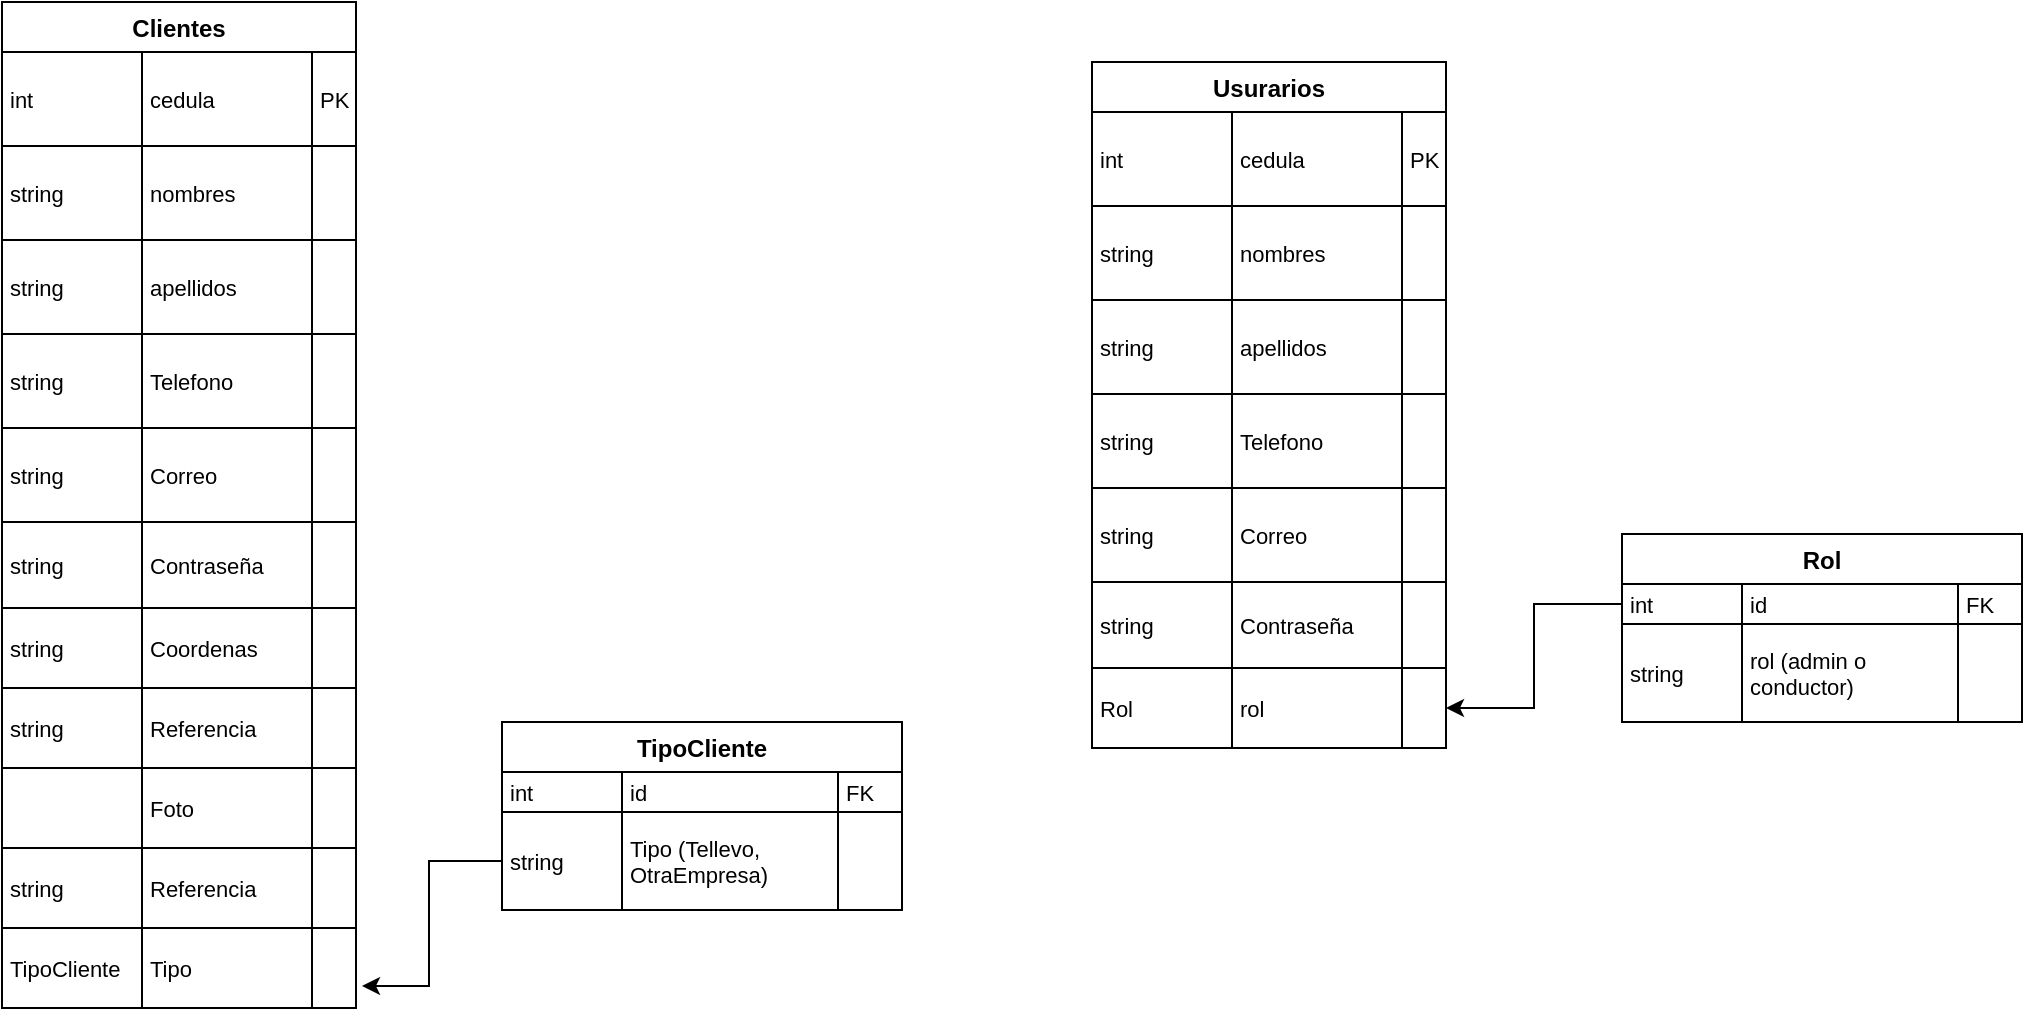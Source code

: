 <mxfile version="28.2.4">
  <diagram name="Página-1" id="7kbjnH90rXWXb_VcY0Fk">
    <mxGraphModel dx="1938" dy="1634" grid="1" gridSize="10" guides="1" tooltips="1" connect="1" arrows="1" fold="1" page="1" pageScale="1" pageWidth="827" pageHeight="1169" math="0" shadow="0">
      <root>
        <mxCell id="0" />
        <mxCell id="1" parent="0" />
        <mxCell id="Yz3n3Q3l3AvT9BNRFwYG-68" value="TipoCliente" style="shape=table;startSize=25;container=1;collapsible=0;childLayout=tableLayout;fixedRows=1;rowLines=1;fontStyle=1;align=center;resizeLast=1;" parent="1" vertex="1">
          <mxGeometry x="30" y="-100" width="200" height="94" as="geometry" />
        </mxCell>
        <mxCell id="Yz3n3Q3l3AvT9BNRFwYG-69" style="shape=tableRow;horizontal=0;startSize=0;swimlaneHead=0;swimlaneBody=0;fillColor=none;collapsible=0;dropTarget=0;points=[[0,0.5],[1,0.5]];portConstraint=eastwest;top=0;left=0;right=0;bottom=0;" parent="Yz3n3Q3l3AvT9BNRFwYG-68" vertex="1">
          <mxGeometry y="25" width="200" height="20" as="geometry" />
        </mxCell>
        <mxCell id="Yz3n3Q3l3AvT9BNRFwYG-70" value="int" style="shape=partialRectangle;connectable=0;fillColor=none;top=0;left=0;bottom=0;right=0;align=left;spacingLeft=2;overflow=hidden;fontSize=11;" parent="Yz3n3Q3l3AvT9BNRFwYG-69" vertex="1">
          <mxGeometry width="60" height="20" as="geometry">
            <mxRectangle width="60" height="20" as="alternateBounds" />
          </mxGeometry>
        </mxCell>
        <mxCell id="Yz3n3Q3l3AvT9BNRFwYG-71" value="id" style="shape=partialRectangle;connectable=0;fillColor=none;top=0;left=0;bottom=0;right=0;align=left;spacingLeft=2;overflow=hidden;fontSize=11;" parent="Yz3n3Q3l3AvT9BNRFwYG-69" vertex="1">
          <mxGeometry x="60" width="108" height="20" as="geometry">
            <mxRectangle width="108" height="20" as="alternateBounds" />
          </mxGeometry>
        </mxCell>
        <mxCell id="Yz3n3Q3l3AvT9BNRFwYG-72" value="FK" style="shape=partialRectangle;connectable=0;fillColor=none;top=0;left=0;bottom=0;right=0;align=left;spacingLeft=2;overflow=hidden;fontSize=11;" parent="Yz3n3Q3l3AvT9BNRFwYG-69" vertex="1">
          <mxGeometry x="168" width="32" height="20" as="geometry">
            <mxRectangle width="32" height="20" as="alternateBounds" />
          </mxGeometry>
        </mxCell>
        <mxCell id="Yz3n3Q3l3AvT9BNRFwYG-73" style="shape=tableRow;horizontal=0;startSize=0;swimlaneHead=0;swimlaneBody=0;fillColor=none;collapsible=0;dropTarget=0;points=[[0,0.5],[1,0.5]];portConstraint=eastwest;top=0;left=0;right=0;bottom=0;" parent="Yz3n3Q3l3AvT9BNRFwYG-68" vertex="1">
          <mxGeometry y="45" width="200" height="49" as="geometry" />
        </mxCell>
        <mxCell id="Yz3n3Q3l3AvT9BNRFwYG-74" value="string" style="shape=partialRectangle;connectable=0;fillColor=none;top=0;left=0;bottom=0;right=0;align=left;spacingLeft=2;overflow=hidden;fontSize=11;" parent="Yz3n3Q3l3AvT9BNRFwYG-73" vertex="1">
          <mxGeometry width="60" height="49" as="geometry">
            <mxRectangle width="60" height="49" as="alternateBounds" />
          </mxGeometry>
        </mxCell>
        <mxCell id="Yz3n3Q3l3AvT9BNRFwYG-75" value="Tipo (Tellevo, &#xa;OtraEmpresa)" style="shape=partialRectangle;connectable=0;fillColor=none;top=0;left=0;bottom=0;right=0;align=left;spacingLeft=2;overflow=hidden;fontSize=11;" parent="Yz3n3Q3l3AvT9BNRFwYG-73" vertex="1">
          <mxGeometry x="60" width="108" height="49" as="geometry">
            <mxRectangle width="108" height="49" as="alternateBounds" />
          </mxGeometry>
        </mxCell>
        <mxCell id="Yz3n3Q3l3AvT9BNRFwYG-76" value="" style="shape=partialRectangle;connectable=0;fillColor=none;top=0;left=0;bottom=0;right=0;align=left;spacingLeft=2;overflow=hidden;fontSize=11;" parent="Yz3n3Q3l3AvT9BNRFwYG-73" vertex="1">
          <mxGeometry x="168" width="32" height="49" as="geometry">
            <mxRectangle width="32" height="49" as="alternateBounds" />
          </mxGeometry>
        </mxCell>
        <mxCell id="Yz3n3Q3l3AvT9BNRFwYG-190" value="Rol" style="shape=table;startSize=25;container=1;collapsible=0;childLayout=tableLayout;fixedRows=1;rowLines=1;fontStyle=1;align=center;resizeLast=1;" parent="1" vertex="1">
          <mxGeometry x="590" y="-194" width="200" height="94" as="geometry" />
        </mxCell>
        <mxCell id="Yz3n3Q3l3AvT9BNRFwYG-191" style="shape=tableRow;horizontal=0;startSize=0;swimlaneHead=0;swimlaneBody=0;fillColor=none;collapsible=0;dropTarget=0;points=[[0,0.5],[1,0.5]];portConstraint=eastwest;top=0;left=0;right=0;bottom=0;" parent="Yz3n3Q3l3AvT9BNRFwYG-190" vertex="1">
          <mxGeometry y="25" width="200" height="20" as="geometry" />
        </mxCell>
        <mxCell id="Yz3n3Q3l3AvT9BNRFwYG-192" value="int" style="shape=partialRectangle;connectable=0;fillColor=none;top=0;left=0;bottom=0;right=0;align=left;spacingLeft=2;overflow=hidden;fontSize=11;" parent="Yz3n3Q3l3AvT9BNRFwYG-191" vertex="1">
          <mxGeometry width="60" height="20" as="geometry">
            <mxRectangle width="60" height="20" as="alternateBounds" />
          </mxGeometry>
        </mxCell>
        <mxCell id="Yz3n3Q3l3AvT9BNRFwYG-193" value="id" style="shape=partialRectangle;connectable=0;fillColor=none;top=0;left=0;bottom=0;right=0;align=left;spacingLeft=2;overflow=hidden;fontSize=11;" parent="Yz3n3Q3l3AvT9BNRFwYG-191" vertex="1">
          <mxGeometry x="60" width="108" height="20" as="geometry">
            <mxRectangle width="108" height="20" as="alternateBounds" />
          </mxGeometry>
        </mxCell>
        <mxCell id="Yz3n3Q3l3AvT9BNRFwYG-194" value="FK" style="shape=partialRectangle;connectable=0;fillColor=none;top=0;left=0;bottom=0;right=0;align=left;spacingLeft=2;overflow=hidden;fontSize=11;" parent="Yz3n3Q3l3AvT9BNRFwYG-191" vertex="1">
          <mxGeometry x="168" width="32" height="20" as="geometry">
            <mxRectangle width="32" height="20" as="alternateBounds" />
          </mxGeometry>
        </mxCell>
        <mxCell id="Yz3n3Q3l3AvT9BNRFwYG-195" style="shape=tableRow;horizontal=0;startSize=0;swimlaneHead=0;swimlaneBody=0;fillColor=none;collapsible=0;dropTarget=0;points=[[0,0.5],[1,0.5]];portConstraint=eastwest;top=0;left=0;right=0;bottom=0;" parent="Yz3n3Q3l3AvT9BNRFwYG-190" vertex="1">
          <mxGeometry y="45" width="200" height="49" as="geometry" />
        </mxCell>
        <mxCell id="Yz3n3Q3l3AvT9BNRFwYG-196" value="string" style="shape=partialRectangle;connectable=0;fillColor=none;top=0;left=0;bottom=0;right=0;align=left;spacingLeft=2;overflow=hidden;fontSize=11;" parent="Yz3n3Q3l3AvT9BNRFwYG-195" vertex="1">
          <mxGeometry width="60" height="49" as="geometry">
            <mxRectangle width="60" height="49" as="alternateBounds" />
          </mxGeometry>
        </mxCell>
        <mxCell id="Yz3n3Q3l3AvT9BNRFwYG-197" value="rol (admin o &#xa;conductor)" style="shape=partialRectangle;connectable=0;fillColor=none;top=0;left=0;bottom=0;right=0;align=left;spacingLeft=2;overflow=hidden;fontSize=11;" parent="Yz3n3Q3l3AvT9BNRFwYG-195" vertex="1">
          <mxGeometry x="60" width="108" height="49" as="geometry">
            <mxRectangle width="108" height="49" as="alternateBounds" />
          </mxGeometry>
        </mxCell>
        <mxCell id="Yz3n3Q3l3AvT9BNRFwYG-198" value="" style="shape=partialRectangle;connectable=0;fillColor=none;top=0;left=0;bottom=0;right=0;align=left;spacingLeft=2;overflow=hidden;fontSize=11;" parent="Yz3n3Q3l3AvT9BNRFwYG-195" vertex="1">
          <mxGeometry x="168" width="32" height="49" as="geometry">
            <mxRectangle width="32" height="49" as="alternateBounds" />
          </mxGeometry>
        </mxCell>
        <mxCell id="NDiBjuCwO_tEZHanY2jY-65" value="Clientes" style="shape=table;startSize=25;container=1;collapsible=0;childLayout=tableLayout;fixedRows=1;rowLines=1;fontStyle=1;align=center;resizeLast=1;" parent="1" vertex="1">
          <mxGeometry x="-220" y="-460" width="177" height="503" as="geometry" />
        </mxCell>
        <mxCell id="NDiBjuCwO_tEZHanY2jY-66" style="shape=tableRow;horizontal=0;startSize=0;swimlaneHead=0;swimlaneBody=0;fillColor=none;collapsible=0;dropTarget=0;points=[[0,0.5],[1,0.5]];portConstraint=eastwest;top=0;left=0;right=0;bottom=0;" parent="NDiBjuCwO_tEZHanY2jY-65" vertex="1">
          <mxGeometry y="25" width="177" height="47" as="geometry" />
        </mxCell>
        <mxCell id="NDiBjuCwO_tEZHanY2jY-67" value="int" style="shape=partialRectangle;connectable=0;fillColor=none;top=0;left=0;bottom=0;right=0;align=left;spacingLeft=2;overflow=hidden;fontSize=11;" parent="NDiBjuCwO_tEZHanY2jY-66" vertex="1">
          <mxGeometry width="70" height="47" as="geometry">
            <mxRectangle width="70" height="47" as="alternateBounds" />
          </mxGeometry>
        </mxCell>
        <mxCell id="NDiBjuCwO_tEZHanY2jY-68" value="cedula" style="shape=partialRectangle;connectable=0;fillColor=none;top=0;left=0;bottom=0;right=0;align=left;spacingLeft=2;overflow=hidden;fontSize=11;" parent="NDiBjuCwO_tEZHanY2jY-66" vertex="1">
          <mxGeometry x="70" width="85" height="47" as="geometry">
            <mxRectangle width="85" height="47" as="alternateBounds" />
          </mxGeometry>
        </mxCell>
        <mxCell id="NDiBjuCwO_tEZHanY2jY-69" value="PK" style="shape=partialRectangle;connectable=0;fillColor=none;top=0;left=0;bottom=0;right=0;align=left;spacingLeft=2;overflow=hidden;fontSize=11;" parent="NDiBjuCwO_tEZHanY2jY-66" vertex="1">
          <mxGeometry x="155" width="22" height="47" as="geometry">
            <mxRectangle width="22" height="47" as="alternateBounds" />
          </mxGeometry>
        </mxCell>
        <mxCell id="NDiBjuCwO_tEZHanY2jY-70" style="shape=tableRow;horizontal=0;startSize=0;swimlaneHead=0;swimlaneBody=0;fillColor=none;collapsible=0;dropTarget=0;points=[[0,0.5],[1,0.5]];portConstraint=eastwest;top=0;left=0;right=0;bottom=0;" parent="NDiBjuCwO_tEZHanY2jY-65" vertex="1">
          <mxGeometry y="72" width="177" height="47" as="geometry" />
        </mxCell>
        <mxCell id="NDiBjuCwO_tEZHanY2jY-71" value="string" style="shape=partialRectangle;connectable=0;fillColor=none;top=0;left=0;bottom=0;right=0;align=left;spacingLeft=2;overflow=hidden;fontSize=11;" parent="NDiBjuCwO_tEZHanY2jY-70" vertex="1">
          <mxGeometry width="70" height="47" as="geometry">
            <mxRectangle width="70" height="47" as="alternateBounds" />
          </mxGeometry>
        </mxCell>
        <mxCell id="NDiBjuCwO_tEZHanY2jY-72" value="nombres" style="shape=partialRectangle;connectable=0;fillColor=none;top=0;left=0;bottom=0;right=0;align=left;spacingLeft=2;overflow=hidden;fontSize=11;" parent="NDiBjuCwO_tEZHanY2jY-70" vertex="1">
          <mxGeometry x="70" width="85" height="47" as="geometry">
            <mxRectangle width="85" height="47" as="alternateBounds" />
          </mxGeometry>
        </mxCell>
        <mxCell id="NDiBjuCwO_tEZHanY2jY-73" value="" style="shape=partialRectangle;connectable=0;fillColor=none;top=0;left=0;bottom=0;right=0;align=left;spacingLeft=2;overflow=hidden;fontSize=11;" parent="NDiBjuCwO_tEZHanY2jY-70" vertex="1">
          <mxGeometry x="155" width="22" height="47" as="geometry">
            <mxRectangle width="22" height="47" as="alternateBounds" />
          </mxGeometry>
        </mxCell>
        <mxCell id="NDiBjuCwO_tEZHanY2jY-74" style="shape=tableRow;horizontal=0;startSize=0;swimlaneHead=0;swimlaneBody=0;fillColor=none;collapsible=0;dropTarget=0;points=[[0,0.5],[1,0.5]];portConstraint=eastwest;top=0;left=0;right=0;bottom=0;" parent="NDiBjuCwO_tEZHanY2jY-65" vertex="1">
          <mxGeometry y="119" width="177" height="47" as="geometry" />
        </mxCell>
        <mxCell id="NDiBjuCwO_tEZHanY2jY-75" value="string" style="shape=partialRectangle;connectable=0;fillColor=none;top=0;left=0;bottom=0;right=0;align=left;spacingLeft=2;overflow=hidden;fontSize=11;" parent="NDiBjuCwO_tEZHanY2jY-74" vertex="1">
          <mxGeometry width="70" height="47" as="geometry">
            <mxRectangle width="70" height="47" as="alternateBounds" />
          </mxGeometry>
        </mxCell>
        <mxCell id="NDiBjuCwO_tEZHanY2jY-76" value="apellidos" style="shape=partialRectangle;connectable=0;fillColor=none;top=0;left=0;bottom=0;right=0;align=left;spacingLeft=2;overflow=hidden;fontSize=11;" parent="NDiBjuCwO_tEZHanY2jY-74" vertex="1">
          <mxGeometry x="70" width="85" height="47" as="geometry">
            <mxRectangle width="85" height="47" as="alternateBounds" />
          </mxGeometry>
        </mxCell>
        <mxCell id="NDiBjuCwO_tEZHanY2jY-77" value="" style="shape=partialRectangle;connectable=0;fillColor=none;top=0;left=0;bottom=0;right=0;align=left;spacingLeft=2;overflow=hidden;fontSize=11;" parent="NDiBjuCwO_tEZHanY2jY-74" vertex="1">
          <mxGeometry x="155" width="22" height="47" as="geometry">
            <mxRectangle width="22" height="47" as="alternateBounds" />
          </mxGeometry>
        </mxCell>
        <mxCell id="NDiBjuCwO_tEZHanY2jY-78" style="shape=tableRow;horizontal=0;startSize=0;swimlaneHead=0;swimlaneBody=0;fillColor=none;collapsible=0;dropTarget=0;points=[[0,0.5],[1,0.5]];portConstraint=eastwest;top=0;left=0;right=0;bottom=0;" parent="NDiBjuCwO_tEZHanY2jY-65" vertex="1">
          <mxGeometry y="166" width="177" height="47" as="geometry" />
        </mxCell>
        <mxCell id="NDiBjuCwO_tEZHanY2jY-79" value="string" style="shape=partialRectangle;connectable=0;fillColor=none;top=0;left=0;bottom=0;right=0;align=left;spacingLeft=2;overflow=hidden;fontSize=11;" parent="NDiBjuCwO_tEZHanY2jY-78" vertex="1">
          <mxGeometry width="70" height="47" as="geometry">
            <mxRectangle width="70" height="47" as="alternateBounds" />
          </mxGeometry>
        </mxCell>
        <mxCell id="NDiBjuCwO_tEZHanY2jY-80" value="Telefono" style="shape=partialRectangle;connectable=0;fillColor=none;top=0;left=0;bottom=0;right=0;align=left;spacingLeft=2;overflow=hidden;fontSize=11;" parent="NDiBjuCwO_tEZHanY2jY-78" vertex="1">
          <mxGeometry x="70" width="85" height="47" as="geometry">
            <mxRectangle width="85" height="47" as="alternateBounds" />
          </mxGeometry>
        </mxCell>
        <mxCell id="NDiBjuCwO_tEZHanY2jY-81" value="" style="shape=partialRectangle;connectable=0;fillColor=none;top=0;left=0;bottom=0;right=0;align=left;spacingLeft=2;overflow=hidden;fontSize=11;" parent="NDiBjuCwO_tEZHanY2jY-78" vertex="1">
          <mxGeometry x="155" width="22" height="47" as="geometry">
            <mxRectangle width="22" height="47" as="alternateBounds" />
          </mxGeometry>
        </mxCell>
        <mxCell id="NDiBjuCwO_tEZHanY2jY-86" style="shape=tableRow;horizontal=0;startSize=0;swimlaneHead=0;swimlaneBody=0;fillColor=none;collapsible=0;dropTarget=0;points=[[0,0.5],[1,0.5]];portConstraint=eastwest;top=0;left=0;right=0;bottom=0;" parent="NDiBjuCwO_tEZHanY2jY-65" vertex="1">
          <mxGeometry y="213" width="177" height="47" as="geometry" />
        </mxCell>
        <mxCell id="NDiBjuCwO_tEZHanY2jY-87" value="string" style="shape=partialRectangle;connectable=0;fillColor=none;top=0;left=0;bottom=0;right=0;align=left;spacingLeft=2;overflow=hidden;fontSize=11;" parent="NDiBjuCwO_tEZHanY2jY-86" vertex="1">
          <mxGeometry width="70" height="47" as="geometry">
            <mxRectangle width="70" height="47" as="alternateBounds" />
          </mxGeometry>
        </mxCell>
        <mxCell id="NDiBjuCwO_tEZHanY2jY-88" value="Correo" style="shape=partialRectangle;connectable=0;fillColor=none;top=0;left=0;bottom=0;right=0;align=left;spacingLeft=2;overflow=hidden;fontSize=11;" parent="NDiBjuCwO_tEZHanY2jY-86" vertex="1">
          <mxGeometry x="70" width="85" height="47" as="geometry">
            <mxRectangle width="85" height="47" as="alternateBounds" />
          </mxGeometry>
        </mxCell>
        <mxCell id="NDiBjuCwO_tEZHanY2jY-89" value="" style="shape=partialRectangle;connectable=0;fillColor=none;top=0;left=0;bottom=0;right=0;align=left;spacingLeft=2;overflow=hidden;fontSize=11;" parent="NDiBjuCwO_tEZHanY2jY-86" vertex="1">
          <mxGeometry x="155" width="22" height="47" as="geometry">
            <mxRectangle width="22" height="47" as="alternateBounds" />
          </mxGeometry>
        </mxCell>
        <mxCell id="NDiBjuCwO_tEZHanY2jY-90" style="shape=tableRow;horizontal=0;startSize=0;swimlaneHead=0;swimlaneBody=0;fillColor=none;collapsible=0;dropTarget=0;points=[[0,0.5],[1,0.5]];portConstraint=eastwest;top=0;left=0;right=0;bottom=0;" parent="NDiBjuCwO_tEZHanY2jY-65" vertex="1">
          <mxGeometry y="260" width="177" height="43" as="geometry" />
        </mxCell>
        <mxCell id="NDiBjuCwO_tEZHanY2jY-91" value="string" style="shape=partialRectangle;connectable=0;fillColor=none;top=0;left=0;bottom=0;right=0;align=left;spacingLeft=2;overflow=hidden;fontSize=11;" parent="NDiBjuCwO_tEZHanY2jY-90" vertex="1">
          <mxGeometry width="70" height="43" as="geometry">
            <mxRectangle width="70" height="43" as="alternateBounds" />
          </mxGeometry>
        </mxCell>
        <mxCell id="NDiBjuCwO_tEZHanY2jY-92" value="Contraseña" style="shape=partialRectangle;connectable=0;fillColor=none;top=0;left=0;bottom=0;right=0;align=left;spacingLeft=2;overflow=hidden;fontSize=11;" parent="NDiBjuCwO_tEZHanY2jY-90" vertex="1">
          <mxGeometry x="70" width="85" height="43" as="geometry">
            <mxRectangle width="85" height="43" as="alternateBounds" />
          </mxGeometry>
        </mxCell>
        <mxCell id="NDiBjuCwO_tEZHanY2jY-93" value="" style="shape=partialRectangle;connectable=0;fillColor=none;top=0;left=0;bottom=0;right=0;align=left;spacingLeft=2;overflow=hidden;fontSize=11;" parent="NDiBjuCwO_tEZHanY2jY-90" vertex="1">
          <mxGeometry x="155" width="22" height="43" as="geometry">
            <mxRectangle width="22" height="43" as="alternateBounds" />
          </mxGeometry>
        </mxCell>
        <mxCell id="NDiBjuCwO_tEZHanY2jY-131" style="shape=tableRow;horizontal=0;startSize=0;swimlaneHead=0;swimlaneBody=0;fillColor=none;collapsible=0;dropTarget=0;points=[[0,0.5],[1,0.5]];portConstraint=eastwest;top=0;left=0;right=0;bottom=0;" parent="NDiBjuCwO_tEZHanY2jY-65" vertex="1">
          <mxGeometry y="303" width="177" height="40" as="geometry" />
        </mxCell>
        <mxCell id="NDiBjuCwO_tEZHanY2jY-132" value="string" style="shape=partialRectangle;connectable=0;fillColor=none;top=0;left=0;bottom=0;right=0;align=left;spacingLeft=2;overflow=hidden;fontSize=11;" parent="NDiBjuCwO_tEZHanY2jY-131" vertex="1">
          <mxGeometry width="70" height="40" as="geometry">
            <mxRectangle width="70" height="40" as="alternateBounds" />
          </mxGeometry>
        </mxCell>
        <mxCell id="NDiBjuCwO_tEZHanY2jY-133" value="Coordenas" style="shape=partialRectangle;connectable=0;fillColor=none;top=0;left=0;bottom=0;right=0;align=left;spacingLeft=2;overflow=hidden;fontSize=11;" parent="NDiBjuCwO_tEZHanY2jY-131" vertex="1">
          <mxGeometry x="70" width="85" height="40" as="geometry">
            <mxRectangle width="85" height="40" as="alternateBounds" />
          </mxGeometry>
        </mxCell>
        <mxCell id="NDiBjuCwO_tEZHanY2jY-134" value="" style="shape=partialRectangle;connectable=0;fillColor=none;top=0;left=0;bottom=0;right=0;align=left;spacingLeft=2;overflow=hidden;fontSize=11;" parent="NDiBjuCwO_tEZHanY2jY-131" vertex="1">
          <mxGeometry x="155" width="22" height="40" as="geometry">
            <mxRectangle width="22" height="40" as="alternateBounds" />
          </mxGeometry>
        </mxCell>
        <mxCell id="NDiBjuCwO_tEZHanY2jY-135" style="shape=tableRow;horizontal=0;startSize=0;swimlaneHead=0;swimlaneBody=0;fillColor=none;collapsible=0;dropTarget=0;points=[[0,0.5],[1,0.5]];portConstraint=eastwest;top=0;left=0;right=0;bottom=0;" parent="NDiBjuCwO_tEZHanY2jY-65" vertex="1">
          <mxGeometry y="343" width="177" height="40" as="geometry" />
        </mxCell>
        <mxCell id="NDiBjuCwO_tEZHanY2jY-136" value="string" style="shape=partialRectangle;connectable=0;fillColor=none;top=0;left=0;bottom=0;right=0;align=left;spacingLeft=2;overflow=hidden;fontSize=11;" parent="NDiBjuCwO_tEZHanY2jY-135" vertex="1">
          <mxGeometry width="70" height="40" as="geometry">
            <mxRectangle width="70" height="40" as="alternateBounds" />
          </mxGeometry>
        </mxCell>
        <mxCell id="NDiBjuCwO_tEZHanY2jY-137" value="Referencia" style="shape=partialRectangle;connectable=0;fillColor=none;top=0;left=0;bottom=0;right=0;align=left;spacingLeft=2;overflow=hidden;fontSize=11;" parent="NDiBjuCwO_tEZHanY2jY-135" vertex="1">
          <mxGeometry x="70" width="85" height="40" as="geometry">
            <mxRectangle width="85" height="40" as="alternateBounds" />
          </mxGeometry>
        </mxCell>
        <mxCell id="NDiBjuCwO_tEZHanY2jY-138" value="" style="shape=partialRectangle;connectable=0;fillColor=none;top=0;left=0;bottom=0;right=0;align=left;spacingLeft=2;overflow=hidden;fontSize=11;" parent="NDiBjuCwO_tEZHanY2jY-135" vertex="1">
          <mxGeometry x="155" width="22" height="40" as="geometry">
            <mxRectangle width="22" height="40" as="alternateBounds" />
          </mxGeometry>
        </mxCell>
        <mxCell id="NDiBjuCwO_tEZHanY2jY-139" style="shape=tableRow;horizontal=0;startSize=0;swimlaneHead=0;swimlaneBody=0;fillColor=none;collapsible=0;dropTarget=0;points=[[0,0.5],[1,0.5]];portConstraint=eastwest;top=0;left=0;right=0;bottom=0;" parent="NDiBjuCwO_tEZHanY2jY-65" vertex="1">
          <mxGeometry y="383" width="177" height="40" as="geometry" />
        </mxCell>
        <mxCell id="NDiBjuCwO_tEZHanY2jY-140" value="" style="shape=partialRectangle;connectable=0;fillColor=none;top=0;left=0;bottom=0;right=0;align=left;spacingLeft=2;overflow=hidden;fontSize=11;" parent="NDiBjuCwO_tEZHanY2jY-139" vertex="1">
          <mxGeometry width="70" height="40" as="geometry">
            <mxRectangle width="70" height="40" as="alternateBounds" />
          </mxGeometry>
        </mxCell>
        <mxCell id="NDiBjuCwO_tEZHanY2jY-141" value="Foto" style="shape=partialRectangle;connectable=0;fillColor=none;top=0;left=0;bottom=0;right=0;align=left;spacingLeft=2;overflow=hidden;fontSize=11;" parent="NDiBjuCwO_tEZHanY2jY-139" vertex="1">
          <mxGeometry x="70" width="85" height="40" as="geometry">
            <mxRectangle width="85" height="40" as="alternateBounds" />
          </mxGeometry>
        </mxCell>
        <mxCell id="NDiBjuCwO_tEZHanY2jY-142" value="" style="shape=partialRectangle;connectable=0;fillColor=none;top=0;left=0;bottom=0;right=0;align=left;spacingLeft=2;overflow=hidden;fontSize=11;" parent="NDiBjuCwO_tEZHanY2jY-139" vertex="1">
          <mxGeometry x="155" width="22" height="40" as="geometry">
            <mxRectangle width="22" height="40" as="alternateBounds" />
          </mxGeometry>
        </mxCell>
        <mxCell id="NDiBjuCwO_tEZHanY2jY-184" style="shape=tableRow;horizontal=0;startSize=0;swimlaneHead=0;swimlaneBody=0;fillColor=none;collapsible=0;dropTarget=0;points=[[0,0.5],[1,0.5]];portConstraint=eastwest;top=0;left=0;right=0;bottom=0;" parent="NDiBjuCwO_tEZHanY2jY-65" vertex="1">
          <mxGeometry y="423" width="177" height="40" as="geometry" />
        </mxCell>
        <mxCell id="NDiBjuCwO_tEZHanY2jY-185" value="string" style="shape=partialRectangle;connectable=0;fillColor=none;top=0;left=0;bottom=0;right=0;align=left;spacingLeft=2;overflow=hidden;fontSize=11;" parent="NDiBjuCwO_tEZHanY2jY-184" vertex="1">
          <mxGeometry width="70" height="40" as="geometry">
            <mxRectangle width="70" height="40" as="alternateBounds" />
          </mxGeometry>
        </mxCell>
        <mxCell id="NDiBjuCwO_tEZHanY2jY-186" value="Referencia" style="shape=partialRectangle;connectable=0;fillColor=none;top=0;left=0;bottom=0;right=0;align=left;spacingLeft=2;overflow=hidden;fontSize=11;" parent="NDiBjuCwO_tEZHanY2jY-184" vertex="1">
          <mxGeometry x="70" width="85" height="40" as="geometry">
            <mxRectangle width="85" height="40" as="alternateBounds" />
          </mxGeometry>
        </mxCell>
        <mxCell id="NDiBjuCwO_tEZHanY2jY-187" value="" style="shape=partialRectangle;connectable=0;fillColor=none;top=0;left=0;bottom=0;right=0;align=left;spacingLeft=2;overflow=hidden;fontSize=11;" parent="NDiBjuCwO_tEZHanY2jY-184" vertex="1">
          <mxGeometry x="155" width="22" height="40" as="geometry">
            <mxRectangle width="22" height="40" as="alternateBounds" />
          </mxGeometry>
        </mxCell>
        <mxCell id="wP6C1qvJ7ZcUJmksxm2W-66" style="shape=tableRow;horizontal=0;startSize=0;swimlaneHead=0;swimlaneBody=0;fillColor=none;collapsible=0;dropTarget=0;points=[[0,0.5],[1,0.5]];portConstraint=eastwest;top=0;left=0;right=0;bottom=0;" vertex="1" parent="NDiBjuCwO_tEZHanY2jY-65">
          <mxGeometry y="463" width="177" height="40" as="geometry" />
        </mxCell>
        <mxCell id="wP6C1qvJ7ZcUJmksxm2W-67" value="TipoCliente" style="shape=partialRectangle;connectable=0;fillColor=none;top=0;left=0;bottom=0;right=0;align=left;spacingLeft=2;overflow=hidden;fontSize=11;" vertex="1" parent="wP6C1qvJ7ZcUJmksxm2W-66">
          <mxGeometry width="70" height="40" as="geometry">
            <mxRectangle width="70" height="40" as="alternateBounds" />
          </mxGeometry>
        </mxCell>
        <mxCell id="wP6C1qvJ7ZcUJmksxm2W-68" value="Tipo" style="shape=partialRectangle;connectable=0;fillColor=none;top=0;left=0;bottom=0;right=0;align=left;spacingLeft=2;overflow=hidden;fontSize=11;" vertex="1" parent="wP6C1qvJ7ZcUJmksxm2W-66">
          <mxGeometry x="70" width="85" height="40" as="geometry">
            <mxRectangle width="85" height="40" as="alternateBounds" />
          </mxGeometry>
        </mxCell>
        <mxCell id="wP6C1qvJ7ZcUJmksxm2W-69" value="" style="shape=partialRectangle;connectable=0;fillColor=none;top=0;left=0;bottom=0;right=0;align=left;spacingLeft=2;overflow=hidden;fontSize=11;" vertex="1" parent="wP6C1qvJ7ZcUJmksxm2W-66">
          <mxGeometry x="155" width="22" height="40" as="geometry">
            <mxRectangle width="22" height="40" as="alternateBounds" />
          </mxGeometry>
        </mxCell>
        <mxCell id="NDiBjuCwO_tEZHanY2jY-143" value="Usurarios" style="shape=table;startSize=25;container=1;collapsible=0;childLayout=tableLayout;fixedRows=1;rowLines=1;fontStyle=1;align=center;resizeLast=1;" parent="1" vertex="1">
          <mxGeometry x="325" y="-430" width="177" height="343" as="geometry" />
        </mxCell>
        <mxCell id="NDiBjuCwO_tEZHanY2jY-144" style="shape=tableRow;horizontal=0;startSize=0;swimlaneHead=0;swimlaneBody=0;fillColor=none;collapsible=0;dropTarget=0;points=[[0,0.5],[1,0.5]];portConstraint=eastwest;top=0;left=0;right=0;bottom=0;" parent="NDiBjuCwO_tEZHanY2jY-143" vertex="1">
          <mxGeometry y="25" width="177" height="47" as="geometry" />
        </mxCell>
        <mxCell id="NDiBjuCwO_tEZHanY2jY-145" value="int" style="shape=partialRectangle;connectable=0;fillColor=none;top=0;left=0;bottom=0;right=0;align=left;spacingLeft=2;overflow=hidden;fontSize=11;" parent="NDiBjuCwO_tEZHanY2jY-144" vertex="1">
          <mxGeometry width="70" height="47" as="geometry">
            <mxRectangle width="70" height="47" as="alternateBounds" />
          </mxGeometry>
        </mxCell>
        <mxCell id="NDiBjuCwO_tEZHanY2jY-146" value="cedula" style="shape=partialRectangle;connectable=0;fillColor=none;top=0;left=0;bottom=0;right=0;align=left;spacingLeft=2;overflow=hidden;fontSize=11;" parent="NDiBjuCwO_tEZHanY2jY-144" vertex="1">
          <mxGeometry x="70" width="85" height="47" as="geometry">
            <mxRectangle width="85" height="47" as="alternateBounds" />
          </mxGeometry>
        </mxCell>
        <mxCell id="NDiBjuCwO_tEZHanY2jY-147" value="PK" style="shape=partialRectangle;connectable=0;fillColor=none;top=0;left=0;bottom=0;right=0;align=left;spacingLeft=2;overflow=hidden;fontSize=11;" parent="NDiBjuCwO_tEZHanY2jY-144" vertex="1">
          <mxGeometry x="155" width="22" height="47" as="geometry">
            <mxRectangle width="22" height="47" as="alternateBounds" />
          </mxGeometry>
        </mxCell>
        <mxCell id="NDiBjuCwO_tEZHanY2jY-148" style="shape=tableRow;horizontal=0;startSize=0;swimlaneHead=0;swimlaneBody=0;fillColor=none;collapsible=0;dropTarget=0;points=[[0,0.5],[1,0.5]];portConstraint=eastwest;top=0;left=0;right=0;bottom=0;" parent="NDiBjuCwO_tEZHanY2jY-143" vertex="1">
          <mxGeometry y="72" width="177" height="47" as="geometry" />
        </mxCell>
        <mxCell id="NDiBjuCwO_tEZHanY2jY-149" value="string" style="shape=partialRectangle;connectable=0;fillColor=none;top=0;left=0;bottom=0;right=0;align=left;spacingLeft=2;overflow=hidden;fontSize=11;" parent="NDiBjuCwO_tEZHanY2jY-148" vertex="1">
          <mxGeometry width="70" height="47" as="geometry">
            <mxRectangle width="70" height="47" as="alternateBounds" />
          </mxGeometry>
        </mxCell>
        <mxCell id="NDiBjuCwO_tEZHanY2jY-150" value="nombres" style="shape=partialRectangle;connectable=0;fillColor=none;top=0;left=0;bottom=0;right=0;align=left;spacingLeft=2;overflow=hidden;fontSize=11;" parent="NDiBjuCwO_tEZHanY2jY-148" vertex="1">
          <mxGeometry x="70" width="85" height="47" as="geometry">
            <mxRectangle width="85" height="47" as="alternateBounds" />
          </mxGeometry>
        </mxCell>
        <mxCell id="NDiBjuCwO_tEZHanY2jY-151" value="" style="shape=partialRectangle;connectable=0;fillColor=none;top=0;left=0;bottom=0;right=0;align=left;spacingLeft=2;overflow=hidden;fontSize=11;" parent="NDiBjuCwO_tEZHanY2jY-148" vertex="1">
          <mxGeometry x="155" width="22" height="47" as="geometry">
            <mxRectangle width="22" height="47" as="alternateBounds" />
          </mxGeometry>
        </mxCell>
        <mxCell id="NDiBjuCwO_tEZHanY2jY-152" style="shape=tableRow;horizontal=0;startSize=0;swimlaneHead=0;swimlaneBody=0;fillColor=none;collapsible=0;dropTarget=0;points=[[0,0.5],[1,0.5]];portConstraint=eastwest;top=0;left=0;right=0;bottom=0;" parent="NDiBjuCwO_tEZHanY2jY-143" vertex="1">
          <mxGeometry y="119" width="177" height="47" as="geometry" />
        </mxCell>
        <mxCell id="NDiBjuCwO_tEZHanY2jY-153" value="string" style="shape=partialRectangle;connectable=0;fillColor=none;top=0;left=0;bottom=0;right=0;align=left;spacingLeft=2;overflow=hidden;fontSize=11;" parent="NDiBjuCwO_tEZHanY2jY-152" vertex="1">
          <mxGeometry width="70" height="47" as="geometry">
            <mxRectangle width="70" height="47" as="alternateBounds" />
          </mxGeometry>
        </mxCell>
        <mxCell id="NDiBjuCwO_tEZHanY2jY-154" value="apellidos" style="shape=partialRectangle;connectable=0;fillColor=none;top=0;left=0;bottom=0;right=0;align=left;spacingLeft=2;overflow=hidden;fontSize=11;" parent="NDiBjuCwO_tEZHanY2jY-152" vertex="1">
          <mxGeometry x="70" width="85" height="47" as="geometry">
            <mxRectangle width="85" height="47" as="alternateBounds" />
          </mxGeometry>
        </mxCell>
        <mxCell id="NDiBjuCwO_tEZHanY2jY-155" value="" style="shape=partialRectangle;connectable=0;fillColor=none;top=0;left=0;bottom=0;right=0;align=left;spacingLeft=2;overflow=hidden;fontSize=11;" parent="NDiBjuCwO_tEZHanY2jY-152" vertex="1">
          <mxGeometry x="155" width="22" height="47" as="geometry">
            <mxRectangle width="22" height="47" as="alternateBounds" />
          </mxGeometry>
        </mxCell>
        <mxCell id="NDiBjuCwO_tEZHanY2jY-156" style="shape=tableRow;horizontal=0;startSize=0;swimlaneHead=0;swimlaneBody=0;fillColor=none;collapsible=0;dropTarget=0;points=[[0,0.5],[1,0.5]];portConstraint=eastwest;top=0;left=0;right=0;bottom=0;" parent="NDiBjuCwO_tEZHanY2jY-143" vertex="1">
          <mxGeometry y="166" width="177" height="47" as="geometry" />
        </mxCell>
        <mxCell id="NDiBjuCwO_tEZHanY2jY-157" value="string" style="shape=partialRectangle;connectable=0;fillColor=none;top=0;left=0;bottom=0;right=0;align=left;spacingLeft=2;overflow=hidden;fontSize=11;" parent="NDiBjuCwO_tEZHanY2jY-156" vertex="1">
          <mxGeometry width="70" height="47" as="geometry">
            <mxRectangle width="70" height="47" as="alternateBounds" />
          </mxGeometry>
        </mxCell>
        <mxCell id="NDiBjuCwO_tEZHanY2jY-158" value="Telefono" style="shape=partialRectangle;connectable=0;fillColor=none;top=0;left=0;bottom=0;right=0;align=left;spacingLeft=2;overflow=hidden;fontSize=11;" parent="NDiBjuCwO_tEZHanY2jY-156" vertex="1">
          <mxGeometry x="70" width="85" height="47" as="geometry">
            <mxRectangle width="85" height="47" as="alternateBounds" />
          </mxGeometry>
        </mxCell>
        <mxCell id="NDiBjuCwO_tEZHanY2jY-159" value="" style="shape=partialRectangle;connectable=0;fillColor=none;top=0;left=0;bottom=0;right=0;align=left;spacingLeft=2;overflow=hidden;fontSize=11;" parent="NDiBjuCwO_tEZHanY2jY-156" vertex="1">
          <mxGeometry x="155" width="22" height="47" as="geometry">
            <mxRectangle width="22" height="47" as="alternateBounds" />
          </mxGeometry>
        </mxCell>
        <mxCell id="NDiBjuCwO_tEZHanY2jY-164" style="shape=tableRow;horizontal=0;startSize=0;swimlaneHead=0;swimlaneBody=0;fillColor=none;collapsible=0;dropTarget=0;points=[[0,0.5],[1,0.5]];portConstraint=eastwest;top=0;left=0;right=0;bottom=0;" parent="NDiBjuCwO_tEZHanY2jY-143" vertex="1">
          <mxGeometry y="213" width="177" height="47" as="geometry" />
        </mxCell>
        <mxCell id="NDiBjuCwO_tEZHanY2jY-165" value="string" style="shape=partialRectangle;connectable=0;fillColor=none;top=0;left=0;bottom=0;right=0;align=left;spacingLeft=2;overflow=hidden;fontSize=11;" parent="NDiBjuCwO_tEZHanY2jY-164" vertex="1">
          <mxGeometry width="70" height="47" as="geometry">
            <mxRectangle width="70" height="47" as="alternateBounds" />
          </mxGeometry>
        </mxCell>
        <mxCell id="NDiBjuCwO_tEZHanY2jY-166" value="Correo" style="shape=partialRectangle;connectable=0;fillColor=none;top=0;left=0;bottom=0;right=0;align=left;spacingLeft=2;overflow=hidden;fontSize=11;" parent="NDiBjuCwO_tEZHanY2jY-164" vertex="1">
          <mxGeometry x="70" width="85" height="47" as="geometry">
            <mxRectangle width="85" height="47" as="alternateBounds" />
          </mxGeometry>
        </mxCell>
        <mxCell id="NDiBjuCwO_tEZHanY2jY-167" value="" style="shape=partialRectangle;connectable=0;fillColor=none;top=0;left=0;bottom=0;right=0;align=left;spacingLeft=2;overflow=hidden;fontSize=11;" parent="NDiBjuCwO_tEZHanY2jY-164" vertex="1">
          <mxGeometry x="155" width="22" height="47" as="geometry">
            <mxRectangle width="22" height="47" as="alternateBounds" />
          </mxGeometry>
        </mxCell>
        <mxCell id="NDiBjuCwO_tEZHanY2jY-168" style="shape=tableRow;horizontal=0;startSize=0;swimlaneHead=0;swimlaneBody=0;fillColor=none;collapsible=0;dropTarget=0;points=[[0,0.5],[1,0.5]];portConstraint=eastwest;top=0;left=0;right=0;bottom=0;" parent="NDiBjuCwO_tEZHanY2jY-143" vertex="1">
          <mxGeometry y="260" width="177" height="43" as="geometry" />
        </mxCell>
        <mxCell id="NDiBjuCwO_tEZHanY2jY-169" value="string" style="shape=partialRectangle;connectable=0;fillColor=none;top=0;left=0;bottom=0;right=0;align=left;spacingLeft=2;overflow=hidden;fontSize=11;" parent="NDiBjuCwO_tEZHanY2jY-168" vertex="1">
          <mxGeometry width="70" height="43" as="geometry">
            <mxRectangle width="70" height="43" as="alternateBounds" />
          </mxGeometry>
        </mxCell>
        <mxCell id="NDiBjuCwO_tEZHanY2jY-170" value="Contraseña" style="shape=partialRectangle;connectable=0;fillColor=none;top=0;left=0;bottom=0;right=0;align=left;spacingLeft=2;overflow=hidden;fontSize=11;" parent="NDiBjuCwO_tEZHanY2jY-168" vertex="1">
          <mxGeometry x="70" width="85" height="43" as="geometry">
            <mxRectangle width="85" height="43" as="alternateBounds" />
          </mxGeometry>
        </mxCell>
        <mxCell id="NDiBjuCwO_tEZHanY2jY-171" value="" style="shape=partialRectangle;connectable=0;fillColor=none;top=0;left=0;bottom=0;right=0;align=left;spacingLeft=2;overflow=hidden;fontSize=11;" parent="NDiBjuCwO_tEZHanY2jY-168" vertex="1">
          <mxGeometry x="155" width="22" height="43" as="geometry">
            <mxRectangle width="22" height="43" as="alternateBounds" />
          </mxGeometry>
        </mxCell>
        <mxCell id="NDiBjuCwO_tEZHanY2jY-180" style="shape=tableRow;horizontal=0;startSize=0;swimlaneHead=0;swimlaneBody=0;fillColor=none;collapsible=0;dropTarget=0;points=[[0,0.5],[1,0.5]];portConstraint=eastwest;top=0;left=0;right=0;bottom=0;" parent="NDiBjuCwO_tEZHanY2jY-143" vertex="1">
          <mxGeometry y="303" width="177" height="40" as="geometry" />
        </mxCell>
        <mxCell id="NDiBjuCwO_tEZHanY2jY-181" value="Rol" style="shape=partialRectangle;connectable=0;fillColor=none;top=0;left=0;bottom=0;right=0;align=left;spacingLeft=2;overflow=hidden;fontSize=11;" parent="NDiBjuCwO_tEZHanY2jY-180" vertex="1">
          <mxGeometry width="70" height="40" as="geometry">
            <mxRectangle width="70" height="40" as="alternateBounds" />
          </mxGeometry>
        </mxCell>
        <mxCell id="NDiBjuCwO_tEZHanY2jY-182" value="rol" style="shape=partialRectangle;connectable=0;fillColor=none;top=0;left=0;bottom=0;right=0;align=left;spacingLeft=2;overflow=hidden;fontSize=11;" parent="NDiBjuCwO_tEZHanY2jY-180" vertex="1">
          <mxGeometry x="70" width="85" height="40" as="geometry">
            <mxRectangle width="85" height="40" as="alternateBounds" />
          </mxGeometry>
        </mxCell>
        <mxCell id="NDiBjuCwO_tEZHanY2jY-183" value="" style="shape=partialRectangle;connectable=0;fillColor=none;top=0;left=0;bottom=0;right=0;align=left;spacingLeft=2;overflow=hidden;fontSize=11;" parent="NDiBjuCwO_tEZHanY2jY-180" vertex="1">
          <mxGeometry x="155" width="22" height="40" as="geometry">
            <mxRectangle width="22" height="40" as="alternateBounds" />
          </mxGeometry>
        </mxCell>
        <mxCell id="wP6C1qvJ7ZcUJmksxm2W-65" style="edgeStyle=orthogonalEdgeStyle;rounded=0;orthogonalLoop=1;jettySize=auto;html=1;entryX=1;entryY=0.5;entryDx=0;entryDy=0;" edge="1" parent="1" source="Yz3n3Q3l3AvT9BNRFwYG-191" target="NDiBjuCwO_tEZHanY2jY-180">
          <mxGeometry relative="1" as="geometry" />
        </mxCell>
        <mxCell id="wP6C1qvJ7ZcUJmksxm2W-70" style="edgeStyle=orthogonalEdgeStyle;rounded=0;orthogonalLoop=1;jettySize=auto;html=1;exitX=0;exitY=0.5;exitDx=0;exitDy=0;entryX=1.017;entryY=0.725;entryDx=0;entryDy=0;entryPerimeter=0;" edge="1" parent="1" source="Yz3n3Q3l3AvT9BNRFwYG-73" target="wP6C1qvJ7ZcUJmksxm2W-66">
          <mxGeometry relative="1" as="geometry" />
        </mxCell>
      </root>
    </mxGraphModel>
  </diagram>
</mxfile>

